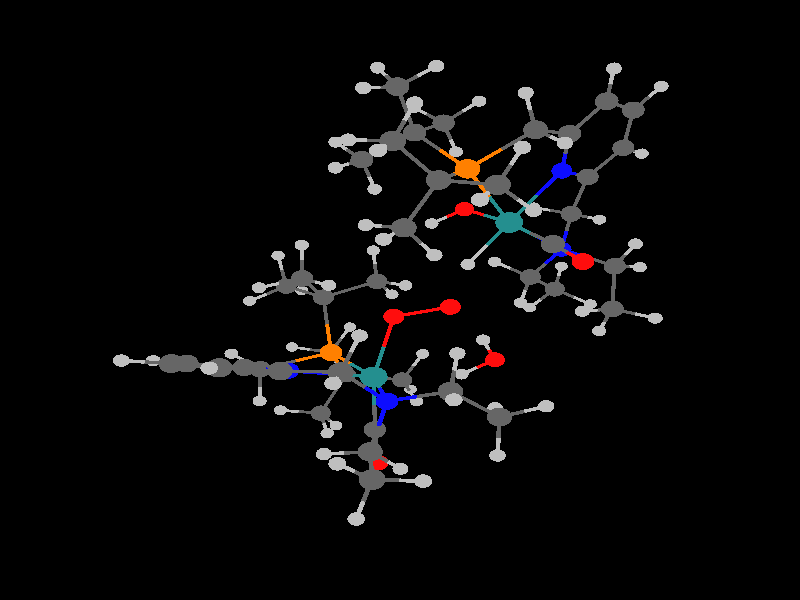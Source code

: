global_settings {
	ambient_light rgb <0.200000002980232, 0.200000002980232, 0.200000002980232>
	max_trace_level 15
}

background { color rgb <0,0,0> }

camera {
	perspective
	location <-0.291631840034366, -22.8304159638402, -12.7080761704643>
	angle 40
	up <0.810556781912231, -0.277540970144304, 0.515721546173366>
	right <0.585375494222911, 0.411378855906774, -0.698643662875515> * 1
	direction <-0.0182546996516314, 0.868181114056389, 0.495911604155858> }

light_source {
	<91.9353317731002, -63.9705125013023, -60.5218644491132>
	color rgb <1, 1, 1>
	fade_distance 174.459475128982
	fade_power 0
	parallel
	point_at <-91.9353317731002, 63.9705125013023, 60.5218644491132>
}

light_source {
	<7.84736038538814, -7.78884867499974, 101.873501014386>
	color rgb <0.300000011920929, 0.300000011920929, 0.300000011920929>
	fade_distance 174.459475128982
	fade_power 0
	parallel
	point_at <-7.84736038538814, 7.78884867499974, -101.873501014386>
}

#default {
	finish {ambient .8 diffuse 1 specular 1 roughness .005 metallic 0.5}
}

union {
}
union {
cylinder {
	<-1.35171, -0.17838, -4.75676>, 	<-1.74851062655927, -0.167094212360337, -4.44954287985665>, 0.05
	pigment { rgbt <0.75, 0.75, 0.75, 0> }
}
cylinder {
	<-1.74851062655927, -0.167094212360337, -4.44954287985665>, 	<-2.2212, -0.15365, -4.08357>, 0.05
	pigment { rgbt <0.400000005960464, 0.400000005960464, 0.400000005960464, 0> }
}
cylinder {
	<-3.12446, -0.09082, -4.70942>, 	<-2.71222033867841, -0.119495041428642, -4.42378774346465>, 0.05
	pigment { rgbt <0.75, 0.75, 0.75, 0> }
}
cylinder {
	<-2.71222033867841, -0.119495041428642, -4.42378774346465>, 	<-2.2212, -0.15365, -4.08357>, 0.05
	pigment { rgbt <0.400000005960464, 0.400000005960464, 0.400000005960464, 0> }
}
cylinder {
	<-4.29652, -2.41845, -4.70182>, 	<-4.589837825603, -2.44547079916289, -4.29545383174153>, 0.05
	pigment { rgbt <0.75, 0.75, 0.75, 0> }
}
cylinder {
	<-4.589837825603, -2.44547079916289, -4.29545383174153>, 	<-4.93926, -2.47766, -3.81136>, 0.05
	pigment { rgbt <0.400000005960464, 0.400000005960464, 0.400000005960464, 0> }
}
cylinder {
	<2.3144, 2.48267, -4.29373>, 	<2.17081634678268, 2.489552084707, -3.81264580942394>, 0.05
	pigment { rgbt <0.75, 0.75, 0.75, 0> }
}
cylinder {
	<2.17081634678268, 2.489552084707, -3.81264580942394>, 	<1.99978, 2.49775, -3.23958>, 0.05
	pigment { rgbt <0.400000005960464, 0.400000005960464, 0.400000005960464, 0> }
}
cylinder {
	<-5.97838, -2.34659, -4.14847>, 	<-5.50415231366079, -2.40640698249334, -3.99462165203075>, 0.05
	pigment { rgbt <0.75, 0.75, 0.75, 0> }
}
cylinder {
	<-5.50415231366079, -2.40640698249334, -3.99462165203075>, 	<-4.93926, -2.47766, -3.81136>, 0.05
	pigment { rgbt <0.400000005960464, 0.400000005960464, 0.400000005960464, 0> }
}
cylinder {
	<-2.2212, -0.15365, -4.08357>, 	<-2.17637392891938, 0.342480997240359, -3.75213648948406>, 0.05
	pigment { rgbt <0.400000005960464, 0.400000005960464, 0.400000005960464, 0> }
}
cylinder {
	<-2.17637392891938, 0.342480997240359, -3.75213648948406>, 	<-2.13874, 0.75901, -3.47388>, 0.05
	pigment { rgbt <0.75, 0.75, 0.75, 0> }
}
cylinder {
	<-2.2212, -0.15365, -4.08357>, 	<-2.206385, -0.770525, -3.64595>, 0.05
	pigment { rgbt <0.400000005960464, 0.400000005960464, 0.400000005960464, 0> }
}
cylinder {
	<-2.206385, -0.770525, -3.64595>, 	<-2.19157, -1.3874, -3.20833>, 0.05
	pigment { rgbt <0.400000005960464, 0.400000005960464, 0.400000005960464, 0> }
}
cylinder {
	<-2.24584, -2.30644, -3.82265>, 	<-2.22105863190349, -1.88677778265308, -3.54213240189702>, 0.05
	pigment { rgbt <0.75, 0.75, 0.75, 0> }
}
cylinder {
	<-2.22105863190349, -1.88677778265308, -3.54213240189702>, 	<-2.19157, -1.3874, -3.20833>, 0.05
	pigment { rgbt <0.400000005960464, 0.400000005960464, 0.400000005960464, 0> }
}
cylinder {
	<-4.93926, -2.47766, -3.81136>, 	<-4.89585175562802, -3.03034453106647, -3.58670262906496>, 0.05
	pigment { rgbt <0.400000005960464, 0.400000005960464, 0.400000005960464, 0> }
}
cylinder {
	<-4.89585175562802, -3.03034453106647, -3.58670262906496>, 	<-4.85941, -3.49433, -3.3981>, 0.05
	pigment { rgbt <0.75, 0.75, 0.75, 0> }
}
cylinder {
	<-4.93926, -2.47766, -3.81136>, 	<-4.780355, -1.935065, -3.30249>, 0.05
	pigment { rgbt <0.400000005960464, 0.400000005960464, 0.400000005960464, 0> }
}
cylinder {
	<-4.780355, -1.935065, -3.30249>, 	<-4.62145, -1.39247, -2.79362>, 0.05
	pigment { rgbt <0.400000005960464, 0.400000005960464, 0.400000005960464, 0> }
}
cylinder {
	<-4.75083, -0.40596, -3.25483>, 	<-4.69180288450153, -0.856036052793285, -3.04441188329688>, 0.05
	pigment { rgbt <0.75, 0.75, 0.75, 0> }
}
cylinder {
	<-4.69180288450153, -0.856036052793285, -3.04441188329688>, 	<-4.62145, -1.39247, -2.79362>, 0.05
	pigment { rgbt <0.400000005960464, 0.400000005960464, 0.400000005960464, 0> }
}
cylinder {
	<1.99978, 2.49775, -3.23958>, 	<1.60980742080015, 2.94411103521014, -3.16790233964096>, 0.05
	pigment { rgbt <0.400000005960464, 0.400000005960464, 0.400000005960464, 0> }
}
cylinder {
	<1.60980742080015, 2.94411103521014, -3.16790233964096>, 	<1.28254, 3.3187, -3.10775>, 0.05
	pigment { rgbt <0.75, 0.75, 0.75, 0> }
}
cylinder {
	<1.99978, 2.49775, -3.23958>, 	<1.70964327212322, 1.9891678745622, -3.12695326809012>, 0.05
	pigment { rgbt <0.400000005960464, 0.400000005960464, 0.400000005960464, 0> }
}
cylinder {
	<1.70964327212322, 1.9891678745622, -3.12695326809012>, 	<1.46622, 1.56247, -3.03246>, 0.05
	pigment { rgbt <0.75, 0.75, 0.75, 0> }
}
cylinder {
	<1.99978, 2.49775, -3.23958>, 	<2.61227, 2.574555, -2.801115>, 0.05
	pigment { rgbt <0.400000005960464, 0.400000005960464, 0.400000005960464, 0> }
}
cylinder {
	<2.61227, 2.574555, -2.801115>, 	<3.22476, 2.65136, -2.36265>, 0.05
	pigment { rgbt <0.400000005960464, 0.400000005960464, 0.400000005960464, 0> }
}
cylinder {
	<-2.19157, -1.3874, -3.20833>, 	<-1.67546652839211, -1.40307525240351, -2.90859720803051>, 0.05
	pigment { rgbt <0.400000005960464, 0.400000005960464, 0.400000005960464, 0> }
}
cylinder {
	<-1.67546652839211, -1.40307525240351, -2.90859720803051>, 	<-1.24235, -1.41623, -2.65706>, 0.05
	pigment { rgbt <0.75, 0.75, 0.75, 0> }
}
cylinder {
	<-2.19157, -1.3874, -3.20833>, 	<-2.73782013990744, -1.40333392589225, -2.6902843315938>, 0.05
	pigment { rgbt <0.400000005960464, 0.400000005960464, 0.400000005960464, 0> }
}
cylinder {
	<-2.73782013990744, -1.40333392589225, -2.6902843315938>, 	<-3.26666, -1.41876, -2.18875>, 0.05
	pigment { rgbt <0.0500000007450581, 0.0500000007450581, 1, 0> }
}
cylinder {
	<2.50241, -0.76839, -3.06688>, 	<2.56744488624854, -0.580313108114824, -2.53168214607957>, 0.05
	pigment { rgbt <1, 0.0500000007450581, 0.0500000007450581, 0> }
}
cylinder {
	<2.56744488624854, -0.580313108114824, -2.53168214607957>, 	<2.63576, -0.38275, -1.96949>, 0.05
	pigment { rgbt <0.400000005960464, 0.400000005960464, 0.400000005960464, 0> }
}
cylinder {
	<-4.62145, -1.39247, -2.79362>, 	<-3.93309922488341, -1.40582759924255, -2.4862936000821>, 0.05
	pigment { rgbt <0.400000005960464, 0.400000005960464, 0.400000005960464, 0> }
}
cylinder {
	<-3.93309922488341, -1.40582759924255, -2.4862936000821>, 	<-3.26666, -1.41876, -2.18875>, 0.05
	pigment { rgbt <0.0500000007450581, 0.0500000007450581, 1, 0> }
}
cylinder {
	<-4.62145, -1.39247, -2.79362>, 	<-5.01049922057844, -1.41483496183134, -2.33993310412389>, 0.05
	pigment { rgbt <0.400000005960464, 0.400000005960464, 0.400000005960464, 0> }
}
cylinder {
	<-5.01049922057844, -1.41483496183134, -2.33993310412389>, 	<-5.3371, -1.43361, -1.95907>, 0.05
	pigment { rgbt <0.75, 0.75, 0.75, 0> }
}
cylinder {
	<3.99257, 1.91376, -2.64356>, 	<3.64213492779018, 2.25040696899229, -2.51535026564585>, 0.05
	pigment { rgbt <0.75, 0.75, 0.75, 0> }
}
cylinder {
	<3.64213492779018, 2.25040696899229, -2.51535026564585>, 	<3.22476, 2.65136, -2.36265>, 0.05
	pigment { rgbt <0.400000005960464, 0.400000005960464, 0.400000005960464, 0> }
}
cylinder {
	<3.67222, 3.65176, -2.52665>, 	<3.46787255470295, 3.19489417003717, -2.45175396230118>, 0.05
	pigment { rgbt <0.75, 0.75, 0.75, 0> }
}
cylinder {
	<3.46787255470295, 3.19489417003717, -2.45175396230118>, 	<3.22476, 2.65136, -2.36265>, 0.05
	pigment { rgbt <0.400000005960464, 0.400000005960464, 0.400000005960464, 0> }
}
cylinder {
	<3.22476, 2.65136, -2.36265>, 	<3.0967980656341, 2.55895038674108, -1.6273973097807>, 0.05
	pigment { rgbt <0.400000005960464, 0.400000005960464, 0.400000005960464, 0> }
}
cylinder {
	<3.0967980656341, 2.55895038674108, -1.6273973097807>, 	<2.97292, 2.46949, -0.91561>, 0.05
	pigment { rgbt <0.0500000007450581, 0.0500000007450581, 1, 0> }
}
cylinder {
	<-3.26666, -1.41876, -2.18875>, 	<-3.18178515892574, -2.01863402888264, -1.78615648406811>, 0.05
	pigment { rgbt <0.0500000007450581, 0.0500000007450581, 1, 0> }
}
cylinder {
	<-3.18178515892574, -2.01863402888264, -1.78615648406811>, 	<-3.09411, -2.6383, -1.37028>, 0.05
	pigment { rgbt <0.400000005960464, 0.400000005960464, 0.400000005960464, 0> }
}
cylinder {
	<-3.26666, -1.41876, -2.18875>, 	<-3.1893222533438, -0.622251187433446, -1.41971116896025>, 0.05
	pigment { rgbt <0.0500000007450581, 0.0500000007450581, 1, 0> }
}
cylinder {
	<-3.1893222533438, -0.622251187433446, -1.41971116896025>, 	<-3.10641, 0.23167, -0.59524>, 0.05
	pigment { rgbt <0.140000000596046, 0.560000002384186, 0.560000002384186, 0> }
}
cylinder {
	<2.87974, -2.81597, -2.18788>, 	<2.91553291840511, -3.20776696715583, -1.87953901669621>, 0.05
	pigment { rgbt <0.75, 0.75, 0.75, 0> }
}
cylinder {
	<2.91553291840511, -3.20776696715583, -1.87953901669621>, 	<2.9582, -3.67481, -1.51198>, 0.05
	pigment { rgbt <0.400000005960464, 0.400000005960464, 0.400000005960464, 0> }
}
cylinder {
	<2.63576, -0.38275, -1.96949>, 	<2.68989524146772, -0.0634582038686282, -1.14974646397325>, 0.05
	pigment { rgbt <0.400000005960464, 0.400000005960464, 0.400000005960464, 0> }
}
cylinder {
	<2.68989524146772, -0.0634582038686282, -1.14974646397325>, 	<2.74747, 0.27612, -0.27792>, 0.05
	pigment { rgbt <0.140000000596046, 0.560000002384186, 0.560000002384186, 0> }
}
cylinder {
	<-3.29959, -3.55335, -1.95024>, 	<-3.20579464831948, -3.13565758927749, -1.68550595210904>, 0.05
	pigment { rgbt <0.75, 0.75, 0.75, 0> }
}
cylinder {
	<-3.20579464831948, -3.13565758927749, -1.68550595210904>, 	<-3.09411, -2.6383, -1.37028>, 0.05
	pigment { rgbt <0.400000005960464, 0.400000005960464, 0.400000005960464, 0> }
}
cylinder {
	<2.31666, -4.47217, -1.9237>, 	<2.6095146612142, -4.10818553657487, -1.73575517798561>, 0.05
	pigment { rgbt <0.75, 0.75, 0.75, 0> }
}
cylinder {
	<2.6095146612142, -4.10818553657487, -1.73575517798561>, 	<2.9582, -3.67481, -1.51198>, 0.05
	pigment { rgbt <0.400000005960464, 0.400000005960464, 0.400000005960464, 0> }
}
cylinder {
	<-1.00918, 2.26865, -1.89179>, 	<-0.814212544424073, 1.80248616749144, -1.74163387124936>, 0.05
	pigment { rgbt <1, 0.0500000007450581, 0.0500000007450581, 0> }
}
cylinder {
	<-0.814212544424073, 1.80248616749144, -1.74163387124936>, 	<-0.6441, 1.39575, -1.61062>, 0.05
	pigment { rgbt <0.75, 0.75, 0.75, 0> }
}
cylinder {
	<-1.00918, 2.26865, -1.89179>, 	<-1.48020143244646, 2.25304728141953, -1.67147041985272>, 0.05
	pigment { rgbt <1, 0.0500000007450581, 0.0500000007450581, 0> }
}
cylinder {
	<-1.48020143244646, 2.25304728141953, -1.67147041985272>, 	<-1.89038, 2.23946, -1.47961>, 0.05
	pigment { rgbt <0.75, 0.75, 0.75, 0> }
}
cylinder {
	<-5.39774, 1.77985, -1.74449>, 	<-4.97165596267068, 1.4863682506687, -1.5023539010436>, 0.05
	pigment { rgbt <1, 0.0500000007450581, 0.0500000007450581, 0> }
}
cylinder {
	<-4.97165596267068, 1.4863682506687, -1.5023539010436>, 	<-4.52409, 1.17809, -1.24801>, 0.05
	pigment { rgbt <0.400000005960464, 0.400000005960464, 0.400000005960464, 0> }
}
cylinder {
	<2.05318, 5.09101, -1.65505>, 	<2.00637961330949, 4.95209673987591, -1.17430313722595>, 0.05
	pigment { rgbt <0.75, 0.75, 0.75, 0> }
}
cylinder {
	<2.00637961330949, 4.95209673987591, -1.17430313722595>, 	<1.95064, 4.78665, -0.60173>, 0.05
	pigment { rgbt <0.400000005960464, 0.400000005960464, 0.400000005960464, 0> }
}
cylinder {
	<3.99235, -4.05282, -1.53013>, 	<3.52035151955554, -3.88029169598916, -1.52184612201318>, 0.05
	pigment { rgbt <0.75, 0.75, 0.75, 0> }
}
cylinder {
	<3.52035151955554, -3.88029169598916, -1.52184612201318>, 	<2.9582, -3.67481, -1.51198>, 0.05
	pigment { rgbt <0.400000005960464, 0.400000005960464, 0.400000005960464, 0> }
}
cylinder {
	<2.9582, -3.67481, -1.51198>, 	<2.722525, -3.52336, -0.79942>, 0.05
	pigment { rgbt <0.400000005960464, 0.400000005960464, 0.400000005960464, 0> }
}
cylinder {
	<2.722525, -3.52336, -0.79942>, 	<2.48685, -3.37191, -0.08686>, 0.05
	pigment { rgbt <0.400000005960464, 0.400000005960464, 0.400000005960464, 0> }
}
cylinder {
	<-3.09411, -2.6383, -1.37028>, 	<-2.51938339709745, -2.64488262319936, -1.20215947734675>, 0.05
	pigment { rgbt <0.400000005960464, 0.400000005960464, 0.400000005960464, 0> }
}
cylinder {
	<-2.51938339709745, -2.64488262319936, -1.20215947734675>, 	<-2.03679, -2.65041, -1.06099>, 0.05
	pigment { rgbt <0.75, 0.75, 0.75, 0> }
}
cylinder {
	<-3.09411, -2.6383, -1.37028>, 	<-3.50608, -2.622885, -0.741645>, 0.05
	pigment { rgbt <0.400000005960464, 0.400000005960464, 0.400000005960464, 0> }
}
cylinder {
	<-3.50608, -2.622885, -0.741645>, 	<-3.91805, -2.60747, -0.11301>, 0.05
	pigment { rgbt <0.400000005960464, 0.400000005960464, 0.400000005960464, 0> }
}
cylinder {
	<-4.52409, 1.17809, -1.24801>, 	<-3.83699740618976, 0.719398212971976, -0.93163858158293>, 0.05
	pigment { rgbt <0.400000005960464, 0.400000005960464, 0.400000005960464, 0> }
}
cylinder {
	<-3.83699740618976, 0.719398212971976, -0.93163858158293>, 	<-3.10641, 0.23167, -0.59524>, 0.05
	pigment { rgbt <0.140000000596046, 0.560000002384186, 0.560000002384186, 0> }
}
cylinder {
	<4.98049, -2.1677, -1.18174>, 	<5.03409385118908, -2.02072302348949, -0.703778412711567>, 0.05
	pigment { rgbt <0.75, 0.75, 0.75, 0> }
}
cylinder {
	<5.03409385118908, -2.02072302348949, -0.703778412711567>, 	<5.09793, -1.84569, -0.13458>, 0.05
	pigment { rgbt <0.400000005960464, 0.400000005960464, 0.400000005960464, 0> }
}
cylinder {
	<-0.24646, -0.24838, -1.03991>, 	<-0.749405, -0.495345, -0.67193>, 0.05
	pigment { rgbt <1, 0.0500000007450581, 0.0500000007450581, 0> }
}
cylinder {
	<-0.749405, -0.495345, -0.67193>, 	<-1.25235, -0.74231, -0.30395>, 0.05
	pigment { rgbt <1, 0.0500000007450581, 0.0500000007450581, 0> }
}
cylinder {
	<0.92661, 2.92047, -0.94485>, 	<1.33724874737649, 3.08431124230098, -0.710648999435322>, 0.05
	pigment { rgbt <0.75, 0.75, 0.75, 0> }
}
cylinder {
	<1.33724874737649, 3.08431124230098, -0.710648999435322>, 	<1.82668, 3.27959, -0.43151>, 0.05
	pigment { rgbt <0.400000005960464, 0.400000005960464, 0.400000005960464, 0> }
}
cylinder {
	<2.97292, 2.46949, -0.91561>, 	<2.40906410844041, 2.86799263274046, -0.677472579299275>, 0.05
	pigment { rgbt <0.0500000007450581, 0.0500000007450581, 1, 0> }
}
cylinder {
	<2.40906410844041, 2.86799263274046, -0.677472579299275>, 	<1.82668, 3.27959, -0.43151>, 0.05
	pigment { rgbt <0.400000005960464, 0.400000005960464, 0.400000005960464, 0> }
}
cylinder {
	<2.97292, 2.46949, -0.91561>, 	<2.86412391827925, 1.41102886997626, -0.607878026824093>, 0.05
	pigment { rgbt <0.0500000007450581, 0.0500000007450581, 1, 0> }
}
cylinder {
	<2.86412391827925, 1.41102886997626, -0.607878026824093>, 	<2.74747, 0.27612, -0.27792>, 0.05
	pigment { rgbt <0.140000000596046, 0.560000002384186, 0.560000002384186, 0> }
}
cylinder {
	<2.97292, 2.46949, -0.91561>, 	<3.57197762665599, 2.65793938445156, -0.547048828827176>, 0.05
	pigment { rgbt <0.0500000007450581, 0.0500000007450581, 1, 0> }
}
cylinder {
	<3.57197762665599, 2.65793938445156, -0.547048828827176>, 	<4.19078, 2.8526, -0.16634>, 0.05
	pigment { rgbt <0.400000005960464, 0.400000005960464, 0.400000005960464, 0> }
}
cylinder {
	<0.7611, -2.18235, -0.73635>, 	<0.865437497671136, -2.57924496807293, -0.449062561076322>, 0.05
	pigment { rgbt <0.75, 0.75, 0.75, 0> }
}
cylinder {
	<0.865437497671136, -2.57924496807293, -0.449062561076322>, 	<0.98977, -3.0522, -0.10672>, 0.05
	pigment { rgbt <0.400000005960464, 0.400000005960464, 0.400000005960464, 0> }
}
cylinder {
	<1.95064, 4.78665, -0.60173>, 	<1.88866, 4.03312, -0.51662>, 0.05
	pigment { rgbt <0.400000005960464, 0.400000005960464, 0.400000005960464, 0> }
}
cylinder {
	<1.88866, 4.03312, -0.51662>, 	<1.82668, 3.27959, -0.43151>, 0.05
	pigment { rgbt <0.400000005960464, 0.400000005960464, 0.400000005960464, 0> }
}
cylinder {
	<1.95064, 4.78665, -0.60173>, 	<1.45017934471852, 5.04141128965781, -0.395121393662131>, 0.05
	pigment { rgbt <0.400000005960464, 0.400000005960464, 0.400000005960464, 0> }
}
cylinder {
	<1.45017934471852, 5.04141128965781, -0.395121393662131>, 	<1.03001, 5.2553, -0.22166>, 0.05
	pigment { rgbt <0.75, 0.75, 0.75, 0> }
}
cylinder {
	<1.95064, 4.78665, -0.60173>, 	<2.40757766016349, 5.0208836189634, -0.294122387331143>, 0.05
	pigment { rgbt <0.400000005960464, 0.400000005960464, 0.400000005960464, 0> }
}
cylinder {
	<2.40757766016349, 5.0208836189634, -0.294122387331143>, 	<2.79123, 5.21755, -0.03585>, 0.05
	pigment { rgbt <0.75, 0.75, 0.75, 0> }
}
cylinder {
	<-3.10641, 0.23167, -0.59524>, 	<-2.14220199572388, -0.274850453493878, -0.443753991151531>, 0.05
	pigment { rgbt <0.140000000596046, 0.560000002384186, 0.560000002384186, 0> }
}
cylinder {
	<-2.14220199572388, -0.274850453493878, -0.443753991151531>, 	<-1.25235, -0.74231, -0.30395>, 0.05
	pigment { rgbt <1, 0.0500000007450581, 0.0500000007450581, 0> }
}
cylinder {
	<-3.10641, 0.23167, -0.59524>, 	<-3.57315669362319, -0.615568992428368, -0.0443342020107486>, 0.05
	pigment { rgbt <0.140000000596046, 0.560000002384186, 0.560000002384186, 0> }
}
cylinder {
	<-3.57315669362319, -0.615568992428368, -0.0443342020107486>, 	<-4.00636, -1.40192, 0.46698>, 0.05
	pigment { rgbt <0.0500000007450581, 0.0500000007450581, 1, 0> }
}
cylinder {
	<-3.10641, 0.23167, -0.59524>, 	<-3.19142030923737, 0.736695639390177, 0.45480595601237>, 0.05
	pigment { rgbt <0.140000000596046, 0.560000002384186, 0.560000002384186, 0> }
}
cylinder {
	<-3.19142030923737, 0.736695639390177, 0.45480595601237>, 	<-3.27352, 1.22443, 1.4689>, 0.05
	pigment { rgbt <1, 0.5, 0, 0> }
}
cylinder {
	<4.57184, 3.83524, -0.49309>, 	<4.3978864125187, 3.38666562010542, -0.343928884402678>, 0.05
	pigment { rgbt <0.75, 0.75, 0.75, 0> }
}
cylinder {
	<4.3978864125187, 3.38666562010542, -0.343928884402678>, 	<4.19078, 2.8526, -0.16634>, 0.05
	pigment { rgbt <0.400000005960464, 0.400000005960464, 0.400000005960464, 0> }
}
cylinder {
	<-3.45162, 3.48734, -0.48476>, 	<-3.30787497627482, 3.63902903179761, -0.0293461242433028>, 0.05
	pigment { rgbt <0.75, 0.75, 0.75, 0> }
}
cylinder {
	<-3.30787497627482, 3.63902903179761, -0.0293461242433028>, 	<-3.13659, 3.81978, 0.51332>, 0.05
	pigment { rgbt <0.400000005960464, 0.400000005960464, 0.400000005960464, 0> }
}
cylinder {
	<0.44042, -3.93308, -0.48354>, 	<0.691219151506073, -3.53092480462607, -0.311507350012709>, 0.05
	pigment { rgbt <0.75, 0.75, 0.75, 0> }
}
cylinder {
	<0.691219151506073, -3.53092480462607, -0.311507350012709>, 	<0.98977, -3.0522, -0.10672>, 0.05
	pigment { rgbt <0.400000005960464, 0.400000005960464, 0.400000005960464, 0> }
}
cylinder {
	<1.82668, 3.27959, -0.43151>, 	<1.7746919776201, 3.13183571259191, 0.144860032680723>, 0.05
	pigment { rgbt <0.400000005960464, 0.400000005960464, 0.400000005960464, 0> }
}
cylinder {
	<1.7746919776201, 3.13183571259191, 0.144860032680723>, 	<1.73106, 3.00783, 0.62859>, 0.05
	pigment { rgbt <0.75, 0.75, 0.75, 0> }
}
cylinder {
	<1.084, 0.09696, -0.35469>, 	<1.8402514174966, 0.178410223904663, -0.319788606334221>, 0.05
	pigment { rgbt <0.75, 0.75, 0.75, 0> }
}
cylinder {
	<1.8402514174966, 0.178410223904663, -0.319788606334221>, 	<2.74747, 0.27612, -0.27792>, 0.05
	pigment { rgbt <0.140000000596046, 0.560000002384186, 0.560000002384186, 0> }
}
cylinder {
	<6.98026, 3.15737, -0.31289>, 	<6.82690944989013, 2.68479221344821, -0.289816738520489>, 0.05
	pigment { rgbt <0.75, 0.75, 0.75, 0> }
}
cylinder {
	<6.82690944989013, 2.68479221344821, -0.289816738520489>, 	<6.64396, 2.121, -0.26229>, 0.05
	pigment { rgbt <0.400000005960464, 0.400000005960464, 0.400000005960464, 0> }
}
cylinder {
	<2.74747, 0.27612, -0.27792>, 	<3.84337972555298, 0.421464548800725, -0.2327468851825>, 0.05
	pigment { rgbt <0.140000000596046, 0.560000002384186, 0.560000002384186, 0> }
}
cylinder {
	<3.84337972555298, 0.421464548800725, -0.2327468851825>, 	<4.86005, 0.5563, -0.19084>, 0.05
	pigment { rgbt <0.0500000007450581, 0.0500000007450581, 1, 0> }
}
cylinder {
	<2.74747, 0.27612, -0.27792>, 	<3.05083703905541, -0.770543340079659, 0.144046840322078>, 0.05
	pigment { rgbt <0.140000000596046, 0.560000002384186, 0.560000002384186, 0> }
}
cylinder {
	<3.05083703905541, -0.770543340079659, 0.144046840322078>, 	<3.34382, -1.78138, 0.55157>, 0.05
	pigment { rgbt <1, 0.5, 0, 0> }
}
cylinder {
	<2.74747, 0.27612, -0.27792>, 	<2.69606880203095, 0.77411332700358, 0.689239322231198>, 0.05
	pigment { rgbt <0.140000000596046, 0.560000002384186, 0.560000002384186, 0> }
}
cylinder {
	<2.69606880203095, 0.77411332700358, 0.689239322231198>, 	<2.64867, 1.23333, 1.58109>, 0.05
	pigment { rgbt <1, 0.0500000007450581, 0.0500000007450581, 0> }
}
cylinder {
	<6.64396, 2.121, -0.26229>, 	<5.964035, 1.973405, -0.250645>, 0.05
	pigment { rgbt <0.400000005960464, 0.400000005960464, 0.400000005960464, 0> }
}
cylinder {
	<5.964035, 1.973405, -0.250645>, 	<5.28411, 1.82581, -0.239>, 0.05
	pigment { rgbt <0.400000005960464, 0.400000005960464, 0.400000005960464, 0> }
}
cylinder {
	<6.64396, 2.121, -0.26229>, 	<7.09926, 1.59428, -0.23388>, 0.05
	pigment { rgbt <0.400000005960464, 0.400000005960464, 0.400000005960464, 0> }
}
cylinder {
	<7.09926, 1.59428, -0.23388>, 	<7.55456, 1.06756, -0.20547>, 0.05
	pigment { rgbt <0.400000005960464, 0.400000005960464, 0.400000005960464, 0> }
}
cylinder {
	<5.28411, 1.82581, -0.239>, 	<5.06828054492203, 1.17968055719466, -0.214488500314684>, 0.05
	pigment { rgbt <0.400000005960464, 0.400000005960464, 0.400000005960464, 0> }
}
cylinder {
	<5.06828054492203, 1.17968055719466, -0.214488500314684>, 	<4.86005, 0.5563, -0.19084>, 0.05
	pigment { rgbt <0.0500000007450581, 0.0500000007450581, 1, 0> }
}
cylinder {
	<5.28411, 1.82581, -0.239>, 	<4.737445, 2.339205, -0.20267>, 0.05
	pigment { rgbt <0.400000005960464, 0.400000005960464, 0.400000005960464, 0> }
}
cylinder {
	<4.737445, 2.339205, -0.20267>, 	<4.19078, 2.8526, -0.16634>, 0.05
	pigment { rgbt <0.400000005960464, 0.400000005960464, 0.400000005960464, 0> }
}
cylinder {
	<8.62751, 1.2691, -0.21384>, 	<8.13820859409845, 1.17719095918226, -0.210022997560561>, 0.05
	pigment { rgbt <0.75, 0.75, 0.75, 0> }
}
cylinder {
	<8.13820859409845, 1.17719095918226, -0.210022997560561>, 	<7.55456, 1.06756, -0.20547>, 0.05
	pigment { rgbt <0.400000005960464, 0.400000005960464, 0.400000005960464, 0> }
}
cylinder {
	<7.55456, 1.06756, -0.20547>, 	<7.32333, 0.41165, -0.173365>, 0.05
	pigment { rgbt <0.400000005960464, 0.400000005960464, 0.400000005960464, 0> }
}
cylinder {
	<7.32333, 0.41165, -0.173365>, 	<7.0921, -0.24426, -0.14126>, 0.05
	pigment { rgbt <0.400000005960464, 0.400000005960464, 0.400000005960464, 0> }
}
cylinder {
	<4.86005, 0.5563, -0.19084>, 	<5.28067859027913, 0.0491512755563761, -0.168663660486585>, 0.05
	pigment { rgbt <0.0500000007450581, 0.0500000007450581, 1, 0> }
}
cylinder {
	<5.28067859027913, 0.0491512755563761, -0.168663660486585>, 	<5.71662, -0.47646, -0.14568>, 0.05
	pigment { rgbt <0.400000005960464, 0.400000005960464, 0.400000005960464, 0> }
}
cylinder {
	<4.19078, 2.8526, -0.16634>, 	<4.02437749417276, 2.88096881971425, 0.408238671756065>, 0.05
	pigment { rgbt <0.400000005960464, 0.400000005960464, 0.400000005960464, 0> }
}
cylinder {
	<4.02437749417276, 2.88096881971425, 0.408238671756065>, 	<3.88465, 2.90479, 0.89071>, 0.05
	pigment { rgbt <0.75, 0.75, 0.75, 0> }
}
cylinder {
	<5.71662, -0.47646, -0.14568>, 	<6.40436, -0.36036, -0.14347>, 0.05
	pigment { rgbt <0.400000005960464, 0.400000005960464, 0.400000005960464, 0> }
}
cylinder {
	<6.40436, -0.36036, -0.14347>, 	<7.0921, -0.24426, -0.14126>, 0.05
	pigment { rgbt <0.400000005960464, 0.400000005960464, 0.400000005960464, 0> }
}
cylinder {
	<5.71662, -0.47646, -0.14568>, 	<5.407275, -1.161075, -0.14013>, 0.05
	pigment { rgbt <0.400000005960464, 0.400000005960464, 0.400000005960464, 0> }
}
cylinder {
	<5.407275, -1.161075, -0.14013>, 	<5.09793, -1.84569, -0.13458>, 0.05
	pigment { rgbt <0.400000005960464, 0.400000005960464, 0.400000005960464, 0> }
}
cylinder {
	<7.0921, -0.24426, -0.14126>, 	<7.47045116283365, -0.700676112533325, -0.116246575699016>, 0.05
	pigment { rgbt <0.400000005960464, 0.400000005960464, 0.400000005960464, 0> }
}
cylinder {
	<7.47045116283365, -0.700676112533325, -0.116246575699016>, 	<7.78759, -1.08325, -0.09528>, 0.05
	pigment { rgbt <0.75, 0.75, 0.75, 0> }
}
cylinder {
	<5.09793, -1.84569, -0.13458>, 	<5.45448820867958, -2.24315055453186, 0.134987334366958>, 0.05
	pigment { rgbt <0.400000005960464, 0.400000005960464, 0.400000005960464, 0> }
}
cylinder {
	<5.45448820867958, -2.24315055453186, 0.134987334366958>, 	<5.75382, -2.57682, 0.36129>, 0.05
	pigment { rgbt <0.75, 0.75, 0.75, 0> }
}
cylinder {
	<5.09793, -1.84569, -0.13458>, 	<4.22832095051531, -1.8138079869151, 0.205582389647124>, 0.05
	pigment { rgbt <0.400000005960464, 0.400000005960464, 0.400000005960464, 0> }
}
cylinder {
	<4.22832095051531, -1.8138079869151, 0.205582389647124>, 	<3.34382, -1.78138, 0.55157>, 0.05
	pigment { rgbt <1, 0.5, 0, 0> }
}
cylinder {
	<-3.91805, -2.60747, -0.11301>, 	<-3.9629954094206, -1.99390485078692, 0.182176139846623>, 0.05
	pigment { rgbt <0.400000005960464, 0.400000005960464, 0.400000005960464, 0> }
}
cylinder {
	<-3.9629954094206, -1.99390485078692, 0.182176139846623>, 	<-4.00636, -1.40192, 0.46698>, 0.05
	pigment { rgbt <0.0500000007450581, 0.0500000007450581, 1, 0> }
}
cylinder {
	<-3.91805, -2.60747, -0.11301>, 	<-4.206165, -3.166575, 0.18341>, 0.05
	pigment { rgbt <0.400000005960464, 0.400000005960464, 0.400000005960464, 0> }
}
cylinder {
	<-4.206165, -3.166575, 0.18341>, 	<-4.49428, -3.72568, 0.47983>, 0.05
	pigment { rgbt <0.400000005960464, 0.400000005960464, 0.400000005960464, 0> }
}
cylinder {
	<0.98977, -3.0522, -0.10672>, 	<1.73831, -3.212055, -0.09679>, 0.05
	pigment { rgbt <0.400000005960464, 0.400000005960464, 0.400000005960464, 0> }
}
cylinder {
	<1.73831, -3.212055, -0.09679>, 	<2.48685, -3.37191, -0.08686>, 0.05
	pigment { rgbt <0.400000005960464, 0.400000005960464, 0.400000005960464, 0> }
}
cylinder {
	<0.98977, -3.0522, -0.10672>, 	<0.780901988916452, -2.92756742869521, 0.439671454100239>, 0.05
	pigment { rgbt <0.400000005960464, 0.400000005960464, 0.400000005960464, 0> }
}
cylinder {
	<0.780901988916452, -2.92756742869521, 0.439671454100239>, 	<0.60556, -2.82294, 0.89836>, 0.05
	pigment { rgbt <0.75, 0.75, 0.75, 0> }
}
cylinder {
	<2.48685, -3.37191, -0.08686>, 	<2.91175718806136, -2.5832853925724, 0.229689582918905>, 0.05
	pigment { rgbt <0.400000005960464, 0.400000005960464, 0.400000005960464, 0> }
}
cylinder {
	<2.91175718806136, -2.5832853925724, 0.229689582918905>, 	<3.34382, -1.78138, 0.55157>, 0.05
	pigment { rgbt <1, 0.5, 0, 0> }
}
cylinder {
	<2.48685, -3.37191, -0.08686>, 	<2.601585, -4.003405, 0.32688>, 0.05
	pigment { rgbt <0.400000005960464, 0.400000005960464, 0.400000005960464, 0> }
}
cylinder {
	<2.601585, -4.003405, 0.32688>, 	<2.71632, -4.6349, 0.74062>, 0.05
	pigment { rgbt <0.400000005960464, 0.400000005960464, 0.400000005960464, 0> }
}
cylinder {
	<-4.42361, -4.70178, -0.00194>, 	<-4.45583523927536, -4.25668227739241, 0.217745206250035>, 0.05
	pigment { rgbt <0.75, 0.75, 0.75, 0> }
}
cylinder {
	<-4.45583523927536, -4.25668227739241, 0.217745206250035>, 	<-4.49428, -3.72568, 0.47983>, 0.05
	pigment { rgbt <0.400000005960464, 0.400000005960464, 0.400000005960464, 0> }
}
cylinder {
	<2.21942, -5.47525, 0.22639>, 	<2.44625424753231, -5.09163124388453, 0.461135371520508>, 0.05
	pigment { rgbt <0.75, 0.75, 0.75, 0> }
}
cylinder {
	<2.44625424753231, -5.09163124388453, 0.461135371520508>, 	<2.71632, -4.6349, 0.74062>, 0.05
	pigment { rgbt <0.400000005960464, 0.400000005960464, 0.400000005960464, 0> }
}
cylinder {
	<-5.69123, 2.59253, 0.45922>, 	<-5.54643598144624, 2.83157061677864, 0.874439751718566>, 0.05
	pigment { rgbt <0.75, 0.75, 0.75, 0> }
}
cylinder {
	<-5.54643598144624, 2.83157061677864, 0.874439751718566>, 	<-5.37387, 3.11646, 1.3693>, 0.05
	pigment { rgbt <0.400000005960464, 0.400000005960464, 0.400000005960464, 0> }
}
cylinder {
	<-4.00636, -1.40192, 0.46698>, 	<-4.31654243988001, -1.31363247052841, 1.04176476693086>, 0.05
	pigment { rgbt <0.0500000007450581, 0.0500000007450581, 1, 0> }
}
cylinder {
	<-4.31654243988001, -1.31363247052841, 1.04176476693086>, 	<-4.63802, -1.22213, 1.63748>, 0.05
	pigment { rgbt <0.400000005960464, 0.400000005960464, 0.400000005960464, 0> }
}
cylinder {
	<-4.49428, -3.72568, 0.47983>, 	<-4.8199, -3.64707, 1.091265>, 0.05
	pigment { rgbt <0.400000005960464, 0.400000005960464, 0.400000005960464, 0> }
}
cylinder {
	<-4.8199, -3.64707, 1.091265>, 	<-5.14552, -3.56846, 1.7027>, 0.05
	pigment { rgbt <0.400000005960464, 0.400000005960464, 0.400000005960464, 0> }
}
cylinder {
	<-3.13659, 3.81978, 0.51332>, 	<-2.54249926950863, 3.76014803419876, 0.54551441165785>, 0.05
	pigment { rgbt <0.400000005960464, 0.400000005960464, 0.400000005960464, 0> }
}
cylinder {
	<-2.54249926950863, 3.76014803419876, 0.54551441165785>, 	<-2.04379, 3.71009, 0.57254>, 0.05
	pigment { rgbt <0.75, 0.75, 0.75, 0> }
}
cylinder {
	<-3.13659, 3.81978, 0.51332>, 	<-3.26791694149872, 4.40236461847041, 0.564411517676019>, 0.05
	pigment { rgbt <0.400000005960464, 0.400000005960464, 0.400000005960464, 0> }
}
cylinder {
	<-3.26791694149872, 4.40236461847041, 0.564411517676019>, 	<-3.37821, 4.89164, 0.60732>, 0.05
	pigment { rgbt <0.75, 0.75, 0.75, 0> }
}
cylinder {
	<-3.13659, 3.81978, 0.51332>, 	<-3.500315, 3.431055, 1.064645>, 0.05
	pigment { rgbt <0.400000005960464, 0.400000005960464, 0.400000005960464, 0> }
}
cylinder {
	<-3.500315, 3.431055, 1.064645>, 	<-3.86404, 3.04233, 1.61597>, 0.05
	pigment { rgbt <0.400000005960464, 0.400000005960464, 0.400000005960464, 0> }
}
cylinder {
	<3.34382, -1.78138, 0.55157>, 	<3.50143317017572, -1.84567867116378, 1.50028925462379>, 0.05
	pigment { rgbt <1, 0.5, 0, 0> }
}
cylinder {
	<3.50143317017572, -1.84567867116378, 1.50028925462379>, 	<3.65643, -1.90891, 2.43326>, 0.05
	pigment { rgbt <0.400000005960464, 0.400000005960464, 0.400000005960464, 0> }
}
cylinder {
	<2.71632, -4.6349, 0.74062>, 	<3.29478055612419, -4.77553418262818, 0.79392050744111>, 0.05
	pigment { rgbt <0.400000005960464, 0.400000005960464, 0.400000005960464, 0> }
}
cylinder {
	<3.29478055612419, -4.77553418262818, 0.79392050744111>, 	<3.78033, -4.89358, 0.83866>, 0.05
	pigment { rgbt <0.75, 0.75, 0.75, 0> }
}
cylinder {
	<2.71632, -4.6349, 0.74062>, 	<2.47591508002569, -4.59683430182653, 1.2857190579465>, 0.05
	pigment { rgbt <0.400000005960464, 0.400000005960464, 0.400000005960464, 0> }
}
cylinder {
	<2.47591508002569, -4.59683430182653, 1.2857190579465>, 	<2.27417, -4.56489, 1.74316>, 0.05
	pigment { rgbt <0.75, 0.75, 0.75, 0> }
}
cylinder {
	<-5.65277, 4.17603, 1.24528>, 	<-5.52546084467049, 3.69236932695416, 1.30189126369296>, 0.05
	pigment { rgbt <0.75, 0.75, 0.75, 0> }
}
cylinder {
	<-5.52546084467049, 3.69236932695416, 1.30189126369296>, 	<-5.37387, 3.11646, 1.3693>, 0.05
	pigment { rgbt <0.400000005960464, 0.400000005960464, 0.400000005960464, 0> }
}
cylinder {
	<-0.31864, 1.26165, 1.25622>, 	<-0.465641962839517, 1.41817644504889, 1.71009101326614>, 0.05
	pigment { rgbt <0.75, 0.75, 0.75, 0> }
}
cylinder {
	<-0.465641962839517, 1.41817644504889, 1.71009101326614>, 	<-0.64075, 1.60463, 2.25074>, 0.05
	pigment { rgbt <0.400000005960464, 0.400000005960464, 0.400000005960464, 0> }
}
cylinder {
	<-5.37387, 3.11646, 1.3693>, 	<-4.618955, 3.079395, 1.492635>, 0.05
	pigment { rgbt <0.400000005960464, 0.400000005960464, 0.400000005960464, 0> }
}
cylinder {
	<-4.618955, 3.079395, 1.492635>, 	<-3.86404, 3.04233, 1.61597>, 0.05
	pigment { rgbt <0.400000005960464, 0.400000005960464, 0.400000005960464, 0> }
}
cylinder {
	<-5.37387, 3.11646, 1.3693>, 	<-5.6853185929585, 2.90592655687973, 1.83483935127107>, 0.05
	pigment { rgbt <0.400000005960464, 0.400000005960464, 0.400000005960464, 0> }
}
cylinder {
	<-5.6853185929585, 2.90592655687973, 1.83483935127107>, 	<-5.9468, 2.72917, 2.22569>, 0.05
	pigment { rgbt <0.75, 0.75, 0.75, 0> }
}
cylinder {
	<-3.27352, 1.22443, 1.4689>, 	<-3.57124427850743, 2.14096621536724, 1.5430487327103>, 0.05
	pigment { rgbt <1, 0.5, 0, 0> }
}
cylinder {
	<-3.57124427850743, 2.14096621536724, 1.5430487327103>, 	<-3.86404, 3.04233, 1.61597>, 0.05
	pigment { rgbt <0.400000005960464, 0.400000005960464, 0.400000005960464, 0> }
}
cylinder {
	<-3.27352, 1.22443, 1.4689>, 	<-3.99253130002133, 0.70333438617311, 1.80806949810182>, 0.05
	pigment { rgbt <1, 0.5, 0, 0> }
}
cylinder {
	<-3.99253130002133, 0.70333438617311, 1.80806949810182>, 	<-4.69944, 0.19101, 2.14153>, 0.05
	pigment { rgbt <0.400000005960464, 0.400000005960464, 0.400000005960464, 0> }
}
cylinder {
	<-3.27352, 1.22443, 1.4689>, 	<-2.57442652760514, 1.03935834683655, 2.10083907397269>, 0.05
	pigment { rgbt <1, 0.5, 0, 0> }
}
cylinder {
	<-2.57442652760514, 1.03935834683655, 2.10083907397269>, 	<-1.88698, 0.85737, 2.72225>, 0.05
	pigment { rgbt <0.400000005960464, 0.400000005960464, 0.400000005960464, 0> }
}
cylinder {
	<2.64867, 1.23333, 1.58109>, 	<2.18003030478737, 1.13798434645189, 1.7699196515144>, 0.05
	pigment { rgbt <1, 0.0500000007450581, 0.0500000007450581, 0> }
}
cylinder {
	<2.18003030478737, 1.13798434645189, 1.7699196515144>, 	<1.77264, 1.0551, 1.93407>, 0.05
	pigment { rgbt <0.75, 0.75, 0.75, 0> }
}
cylinder {
	<-3.86404, 3.04233, 1.61597>, 	<-3.72586, 3.38168, 2.28618>, 0.05
	pigment { rgbt <0.400000005960464, 0.400000005960464, 0.400000005960464, 0> }
}
cylinder {
	<-3.72586, 3.38168, 2.28618>, 	<-3.58768, 3.72103, 2.95639>, 0.05
	pigment { rgbt <0.400000005960464, 0.400000005960464, 0.400000005960464, 0> }
}
cylinder {
	<-4.63802, -1.22213, 1.63748>, 	<-4.66873, -0.51556, 1.889505>, 0.05
	pigment { rgbt <0.400000005960464, 0.400000005960464, 0.400000005960464, 0> }
}
cylinder {
	<-4.66873, -0.51556, 1.889505>, 	<-4.69944, 0.19101, 2.14153>, 0.05
	pigment { rgbt <0.400000005960464, 0.400000005960464, 0.400000005960464, 0> }
}
cylinder {
	<-4.63802, -1.22213, 1.63748>, 	<-4.928155, -1.76565, 1.964635>, 0.05
	pigment { rgbt <0.400000005960464, 0.400000005960464, 0.400000005960464, 0> }
}
cylinder {
	<-4.928155, -1.76565, 1.964635>, 	<-5.21829, -2.30917, 2.29179>, 0.05
	pigment { rgbt <0.400000005960464, 0.400000005960464, 0.400000005960464, 0> }
}
cylinder {
	<-1.38113, -0.99773, 1.65748>, 	<-1.48784499357616, -0.840208120265528, 2.12090176853783>, 0.05
	pigment { rgbt <0.75, 0.75, 0.75, 0> }
}
cylinder {
	<-1.48784499357616, -0.840208120265528, 2.12090176853783>, 	<-1.61501, -0.6525, 2.67313>, 0.05
	pigment { rgbt <0.400000005960464, 0.400000005960464, 0.400000005960464, 0> }
}
cylinder {
	<-5.14552, -3.56846, 1.7027>, 	<-5.39298886318712, -4.03686280639476, 1.97097032567207>, 0.05
	pigment { rgbt <0.400000005960464, 0.400000005960464, 0.400000005960464, 0> }
}
cylinder {
	<-5.39298886318712, -4.03686280639476, 1.97097032567207>, 	<-5.60045, -4.42954, 2.19587>, 0.05
	pigment { rgbt <0.75, 0.75, 0.75, 0> }
}
cylinder {
	<-5.14552, -3.56846, 1.7027>, 	<-5.181905, -2.938815, 1.997245>, 0.05
	pigment { rgbt <0.400000005960464, 0.400000005960464, 0.400000005960464, 0> }
}
cylinder {
	<-5.181905, -2.938815, 1.997245>, 	<-5.21829, -2.30917, 2.29179>, 0.05
	pigment { rgbt <0.400000005960464, 0.400000005960464, 0.400000005960464, 0> }
}
cylinder {
	<-5.60672, 0.65085, 1.71878>, 	<-5.19261607706841, 0.440968212766882, 1.91173303921538>, 0.05
	pigment { rgbt <0.75, 0.75, 0.75, 0> }
}
cylinder {
	<-5.19261607706841, 0.440968212766882, 1.91173303921538>, 	<-4.69944, 0.19101, 2.14153>, 0.05
	pigment { rgbt <0.400000005960464, 0.400000005960464, 0.400000005960464, 0> }
}
cylinder {
	<-4.69944, 0.19101, 2.14153>, 	<-4.75251519935354, 0.207574594123756, 2.73694207968831>, 0.05
	pigment { rgbt <0.400000005960464, 0.400000005960464, 0.400000005960464, 0> }
}
cylinder {
	<-4.75251519935354, 0.207574594123756, 2.73694207968831>, 	<-4.79707, 0.22148, 3.23677>, 0.05
	pigment { rgbt <0.75, 0.75, 0.75, 0> }
}
cylinder {
	<-0.79077, 2.69402, 2.21027>, 	<-0.722303855153747, 2.19684406656406, 2.22873970325242>, 0.05
	pigment { rgbt <0.75, 0.75, 0.75, 0> }
}
cylinder {
	<-0.722303855153747, 2.19684406656406, 2.22873970325242>, 	<-0.64075, 1.60463, 2.25074>, 0.05
	pigment { rgbt <0.400000005960464, 0.400000005960464, 0.400000005960464, 0> }
}
cylinder {
	<-0.64075, 1.60463, 2.25074>, 	<-1.263865, 1.231, 2.486495>, 0.05
	pigment { rgbt <0.400000005960464, 0.400000005960464, 0.400000005960464, 0> }
}
cylinder {
	<-1.263865, 1.231, 2.486495>, 	<-1.88698, 0.85737, 2.72225>, 0.05
	pigment { rgbt <0.400000005960464, 0.400000005960464, 0.400000005960464, 0> }
}
cylinder {
	<-0.64075, 1.60463, 2.25074>, 	<-0.196540390878153, 1.50582012977077, 2.64119116982386>, 0.05
	pigment { rgbt <0.400000005960464, 0.400000005960464, 0.400000005960464, 0> }
}
cylinder {
	<-0.196540390878153, 1.50582012977077, 2.64119116982386>, 	<0.17655, 1.42283, 2.96913>, 0.05
	pigment { rgbt <0.75, 0.75, 0.75, 0> }
}
cylinder {
	<-5.21829, -2.30917, 2.29179>, 	<-5.49386140016995, -2.23089849601932, 2.8114457649604>, 0.05
	pigment { rgbt <0.400000005960464, 0.400000005960464, 0.400000005960464, 0> }
}
cylinder {
	<-5.49386140016995, -2.23089849601932, 2.8114457649604>, 	<-5.72485, -2.16529, 3.24703>, 0.05
	pigment { rgbt <0.75, 0.75, 0.75, 0> }
}
cylinder {
	<5.31141, -3.35708, 2.30723>, 	<4.8991124487783, -3.26623268821878, 2.57977193534365>, 0.05
	pigment { rgbt <0.75, 0.75, 0.75, 0> }
}
cylinder {
	<4.8991124487783, -3.26623268821878, 2.57977193534365>, 	<4.40805, -3.15803, 2.90438>, 0.05
	pigment { rgbt <0.400000005960464, 0.400000005960464, 0.400000005960464, 0> }
}
cylinder {
	<5.53286, -0.7722, 2.42431>, 	<5.06625103704032, -0.737316035879796, 2.60799965327512>, 0.05
	pigment { rgbt <0.75, 0.75, 0.75, 0> }
}
cylinder {
	<5.06625103704032, -0.737316035879796, 2.60799965327512>, 	<4.51053, -0.69577, 2.82677>, 0.05
	pigment { rgbt <0.400000005960464, 0.400000005960464, 0.400000005960464, 0> }
}
cylinder {
	<3.65643, -1.90891, 2.43326>, 	<4.08348, -1.30234, 2.630015>, 0.05
	pigment { rgbt <0.400000005960464, 0.400000005960464, 0.400000005960464, 0> }
}
cylinder {
	<4.08348, -1.30234, 2.630015>, 	<4.51053, -0.69577, 2.82677>, 0.05
	pigment { rgbt <0.400000005960464, 0.400000005960464, 0.400000005960464, 0> }
}
cylinder {
	<3.65643, -1.90891, 2.43326>, 	<4.03224, -2.53347, 2.66882>, 0.05
	pigment { rgbt <0.400000005960464, 0.400000005960464, 0.400000005960464, 0> }
}
cylinder {
	<4.03224, -2.53347, 2.66882>, 	<4.40805, -3.15803, 2.90438>, 0.05
	pigment { rgbt <0.400000005960464, 0.400000005960464, 0.400000005960464, 0> }
}
cylinder {
	<3.65643, -1.90891, 2.43326>, 	<2.97704, -1.861405, 2.780665>, 0.05
	pigment { rgbt <0.400000005960464, 0.400000005960464, 0.400000005960464, 0> }
}
cylinder {
	<2.97704, -1.861405, 2.780665>, 	<2.29765, -1.8139, 3.12807>, 0.05
	pigment { rgbt <0.400000005960464, 0.400000005960464, 0.400000005960464, 0> }
}
cylinder {
	<4.03241, 0.24109, 2.49531>, 	<4.2506595819736, -0.186562688379034, 2.64661303363375>, 0.05
	pigment { rgbt <0.75, 0.75, 0.75, 0> }
}
cylinder {
	<4.2506595819736, -0.186562688379034, 2.64661303363375>, 	<4.51053, -0.69577, 2.82677>, 0.05
	pigment { rgbt <0.400000005960464, 0.400000005960464, 0.400000005960464, 0> }
}
cylinder {
	<-1.61501, -0.6525, 2.67313>, 	<-1.750995, 0.102435, 2.69769>, 0.05
	pigment { rgbt <0.400000005960464, 0.400000005960464, 0.400000005960464, 0> }
}
cylinder {
	<-1.750995, 0.102435, 2.69769>, 	<-1.88698, 0.85737, 2.72225>, 0.05
	pigment { rgbt <0.400000005960464, 0.400000005960464, 0.400000005960464, 0> }
}
cylinder {
	<-1.61501, -0.6525, 2.67313>, 	<-2.07252719329302, -0.968754696535352, 2.8944414261167>, 0.05
	pigment { rgbt <0.400000005960464, 0.400000005960464, 0.400000005960464, 0> }
}
cylinder {
	<-2.07252719329302, -0.968754696535352, 2.8944414261167>, 	<-2.45667, -1.23429, 3.08026>, 0.05
	pigment { rgbt <0.75, 0.75, 0.75, 0> }
}
cylinder {
	<-1.61501, -0.6525, 2.67313>, 	<-1.13978160833209, -0.764737276696314, 3.02083184333252>, 0.05
	pigment { rgbt <0.400000005960464, 0.400000005960464, 0.400000005960464, 0> }
}
cylinder {
	<-1.13978160833209, -0.764737276696314, 3.02083184333252>, 	<-0.74066, -0.859, 3.31285>, 0.05
	pigment { rgbt <0.75, 0.75, 0.75, 0> }
}
cylinder {
	<-1.88698, 0.85737, 2.72225>, 	<-2.04367, 1.031085, 3.451735>, 0.05
	pigment { rgbt <0.400000005960464, 0.400000005960464, 0.400000005960464, 0> }
}
cylinder {
	<-2.04367, 1.031085, 3.451735>, 	<-2.20036, 1.2048, 4.18122>, 0.05
	pigment { rgbt <0.400000005960464, 0.400000005960464, 0.400000005960464, 0> }
}
cylinder {
	<1.76965, -0.90476, 2.80971>, 	<2.01057825574506, -1.31960377732588, 2.95497878692992>, 0.05
	pigment { rgbt <0.75, 0.75, 0.75, 0> }
}
cylinder {
	<2.01057825574506, -1.31960377732588, 2.95497878692992>, 	<2.29765, -1.8139, 3.12807>, 0.05
	pigment { rgbt <0.400000005960464, 0.400000005960464, 0.400000005960464, 0> }
}
cylinder {
	<4.51053, -0.69577, 2.82677>, 	<4.55833981062325, -0.691248258220013, 3.42484100261862>, 0.05
	pigment { rgbt <0.400000005960464, 0.400000005960464, 0.400000005960464, 0> }
}
cylinder {
	<4.55833981062325, -0.691248258220013, 3.42484100261862>, 	<4.5985, -0.68745, 3.92722>, 0.05
	pigment { rgbt <0.75, 0.75, 0.75, 0> }
}
cylinder {
	<4.40805, -3.15803, 2.90438>, 	<4.07575014224634, -3.65174274610507, 2.91133599865903>, 0.05
	pigment { rgbt <0.400000005960464, 0.400000005960464, 0.400000005960464, 0> }
}
cylinder {
	<4.07575014224634, -3.65174274610507, 2.91133599865903>, 	<3.79705, -4.06582, 2.91717>, 0.05
	pigment { rgbt <0.75, 0.75, 0.75, 0> }
}
cylinder {
	<4.40805, -3.15803, 2.90438>, 	<4.59203749246782, -3.06016893823275, 3.4664411084928>, 0.05
	pigment { rgbt <0.400000005960464, 0.400000005960464, 0.400000005960464, 0> }
}
cylinder {
	<4.59203749246782, -3.06016893823275, 3.4664411084928>, 	<4.74656, -2.97798, 3.93849>, 0.05
	pigment { rgbt <0.75, 0.75, 0.75, 0> }
}
cylinder {
	<1.65697, -2.68264, 2.9134>, 	<1.94936763687218, -2.28615888141297, 3.01137246785814>, 0.05
	pigment { rgbt <0.75, 0.75, 0.75, 0> }
}
cylinder {
	<1.94936763687218, -2.28615888141297, 3.01137246785814>, 	<2.29765, -1.8139, 3.12807>, 0.05
	pigment { rgbt <0.400000005960464, 0.400000005960464, 0.400000005960464, 0> }
}
cylinder {
	<-4.01674, 4.7365, 2.92227>, 	<-3.82088302322352, 4.27295904021067, 2.9378450711966>, 0.05
	pigment { rgbt <0.75, 0.75, 0.75, 0> }
}
cylinder {
	<-3.82088302322352, 4.27295904021067, 2.9378450711966>, 	<-3.58768, 3.72103, 2.95639>, 0.05
	pigment { rgbt <0.400000005960464, 0.400000005960464, 0.400000005960464, 0> }
}
cylinder {
	<-3.58768, 3.72103, 2.95639>, 	<-3.00382057628694, 3.78032775546422, 3.06587281716739>, 0.05
	pigment { rgbt <0.400000005960464, 0.400000005960464, 0.400000005960464, 0> }
}
cylinder {
	<-3.00382057628694, 3.78032775546422, 3.06587281716739>, 	<-2.51385, 3.83009, 3.15775>, 0.05
	pigment { rgbt <0.75, 0.75, 0.75, 0> }
}
cylinder {
	<-3.58768, 3.72103, 2.95639>, 	<-3.8422273084808, 3.4351284479854, 3.41503619911002>, 0.05
	pigment { rgbt <0.400000005960464, 0.400000005960464, 0.400000005960464, 0> }
}
cylinder {
	<-3.8422273084808, 3.4351284479854, 3.41503619911002>, 	<-4.05587, 3.19517, 3.79998>, 0.05
	pigment { rgbt <0.75, 0.75, 0.75, 0> }
}
cylinder {
	<2.29765, -1.8139, 3.12807>, 	<2.37701796663415, -1.78827376137232, 3.72190848540805>, 0.05
	pigment { rgbt <0.400000005960464, 0.400000005960464, 0.400000005960464, 0> }
}
cylinder {
	<2.37701796663415, -1.78827376137232, 3.72190848540805>, 	<2.44368, -1.76675, 4.22068>, 0.05
	pigment { rgbt <0.75, 0.75, 0.75, 0> }
}
cylinder {
	<-2.20036, 1.2048, 4.18122>, 	<-2.17310645144078, 1.78742550177735, 4.29889811418396>, 0.05
	pigment { rgbt <0.400000005960464, 0.400000005960464, 0.400000005960464, 0> }
}
cylinder {
	<-2.17310645144078, 1.78742550177735, 4.29889811418396>, 	<-2.15025, 2.27605, 4.39759>, 0.05
	pigment { rgbt <0.75, 0.75, 0.75, 0> }
}
cylinder {
	<-2.20036, 1.2048, 4.18122>, 	<-2.73466599142564, 1.00108401767522, 4.35817502115003>, 0.05
	pigment { rgbt <0.400000005960464, 0.400000005960464, 0.400000005960464, 0> }
}
cylinder {
	<-2.73466599142564, 1.00108401767522, 4.35817502115003>, 	<-3.18328, 0.83004, 4.50675>, 0.05
	pigment { rgbt <0.75, 0.75, 0.75, 0> }
}
cylinder {
	<-2.20036, 1.2048, 4.18122>, 	<-1.79036199210046, 0.93607172143704, 4.52596684016126>, 0.05
	pigment { rgbt <0.400000005960464, 0.400000005960464, 0.400000005960464, 0> }
}
cylinder {
	<-1.79036199210046, 0.93607172143704, 4.52596684016126>, 	<-1.44604, 0.71039, 4.81549>, 0.05
	pigment { rgbt <0.75, 0.75, 0.75, 0> }
}
sphere {
	<-1.35171, -0.17838, -4.75676>, 0.176
	pigment { rgbt <0.75, 0.75, 0.75,0> }
}
sphere {
	<-2.2212, -0.15365, -4.08357>, 0.272
	pigment { rgbt <0.400000005960464, 0.400000005960464, 0.400000005960464,0> }
}
sphere {
	<-3.12446, -0.09082, -4.70942>, 0.176
	pigment { rgbt <0.75, 0.75, 0.75,0> }
}
sphere {
	<-2.13874, 0.75901, -3.47388>, 0.176
	pigment { rgbt <0.75, 0.75, 0.75,0> }
}
sphere {
	<-0.31864, 1.26165, 1.25622>, 0.176
	pigment { rgbt <0.75, 0.75, 0.75,0> }
}
sphere {
	<-1.25235, -0.74231, -0.30395>, 0.2432
	pigment { rgbt <1, 0.0500000007450581, 0.0500000007450581,0> }
}
sphere {
	<-2.04379, 3.71009, 0.57254>, 0.176
	pigment { rgbt <0.75, 0.75, 0.75,0> }
}
sphere {
	<-0.24646, -0.24838, -1.03991>, 0.2432
	pigment { rgbt <1, 0.0500000007450581, 0.0500000007450581,0> }
}
sphere {
	<-1.89038, 2.23946, -1.47961>, 0.176
	pigment { rgbt <0.75, 0.75, 0.75,0> }
}
sphere {
	<-2.19157, -1.3874, -3.20833>, 0.272
	pigment { rgbt <0.400000005960464, 0.400000005960464, 0.400000005960464,0> }
}
sphere {
	<0.17655, 1.42283, 2.96913>, 0.176
	pigment { rgbt <0.75, 0.75, 0.75,0> }
}
sphere {
	<-2.24584, -2.30644, -3.82265>, 0.176
	pigment { rgbt <0.75, 0.75, 0.75,0> }
}
sphere {
	<-0.64075, 1.60463, 2.25074>, 0.272
	pigment { rgbt <0.400000005960464, 0.400000005960464, 0.400000005960464,0> }
}
sphere {
	<-3.45162, 3.48734, -0.48476>, 0.176
	pigment { rgbt <0.75, 0.75, 0.75,0> }
}
sphere {
	<-0.79077, 2.69402, 2.21027>, 0.176
	pigment { rgbt <0.75, 0.75, 0.75,0> }
}
sphere {
	<-1.24235, -1.41623, -2.65706>, 0.176
	pigment { rgbt <0.75, 0.75, 0.75,0> }
}
sphere {
	<-3.13659, 3.81978, 0.51332>, 0.272
	pigment { rgbt <0.400000005960464, 0.400000005960464, 0.400000005960464,0> }
}
sphere {
	<-3.37821, 4.89164, 0.60732>, 0.176
	pigment { rgbt <0.75, 0.75, 0.75,0> }
}
sphere {
	<-2.03679, -2.65041, -1.06099>, 0.176
	pigment { rgbt <0.75, 0.75, 0.75,0> }
}
sphere {
	<-3.10641, 0.23167, -0.59524>, 0.328
	pigment { rgbt <0.140000000596046, 0.560000002384186, 0.560000002384186,0> }
}
sphere {
	<-1.38113, -0.99773, 1.65748>, 0.176
	pigment { rgbt <0.75, 0.75, 0.75,0> }
}
sphere {
	<-3.26666, -1.41876, -2.18875>, 0.248
	pigment { rgbt <0.0500000007450581, 0.0500000007450581, 1,0> }
}
sphere {
	<-3.09411, -2.6383, -1.37028>, 0.272
	pigment { rgbt <0.400000005960464, 0.400000005960464, 0.400000005960464,0> }
}
sphere {
	<-1.88698, 0.85737, 2.72225>, 0.272
	pigment { rgbt <0.400000005960464, 0.400000005960464, 0.400000005960464,0> }
}
sphere {
	<-0.74066, -0.859, 3.31285>, 0.176
	pigment { rgbt <0.75, 0.75, 0.75,0> }
}
sphere {
	<-2.51385, 3.83009, 3.15775>, 0.176
	pigment { rgbt <0.75, 0.75, 0.75,0> }
}
sphere {
	<-1.61501, -0.6525, 2.67313>, 0.272
	pigment { rgbt <0.400000005960464, 0.400000005960464, 0.400000005960464,0> }
}
sphere {
	<-3.86404, 3.04233, 1.61597>, 0.272
	pigment { rgbt <0.400000005960464, 0.400000005960464, 0.400000005960464,0> }
}
sphere {
	<-3.27352, 1.22443, 1.4689>, 0.288
	pigment { rgbt <1, 0.5, 0,0> }
}
sphere {
	<-3.29959, -3.55335, -1.95024>, 0.176
	pigment { rgbt <0.75, 0.75, 0.75,0> }
}
sphere {
	<-3.58768, 3.72103, 2.95639>, 0.272
	pigment { rgbt <0.400000005960464, 0.400000005960464, 0.400000005960464,0> }
}
sphere {
	<-4.75083, -0.40596, -3.25483>, 0.176
	pigment { rgbt <0.75, 0.75, 0.75,0> }
}
sphere {
	<-4.29652, -2.41845, -4.70182>, 0.176
	pigment { rgbt <0.75, 0.75, 0.75,0> }
}
sphere {
	<-4.01674, 4.7365, 2.92227>, 0.176
	pigment { rgbt <0.75, 0.75, 0.75,0> }
}
sphere {
	<-4.62145, -1.39247, -2.79362>, 0.272
	pigment { rgbt <0.400000005960464, 0.400000005960464, 0.400000005960464,0> }
}
sphere {
	<-1.44604, 0.71039, 4.81549>, 0.176
	pigment { rgbt <0.75, 0.75, 0.75,0> }
}
sphere {
	<-4.52409, 1.17809, -1.24801>, 0.272
	pigment { rgbt <0.400000005960464, 0.400000005960464, 0.400000005960464,0> }
}
sphere {
	<-2.20036, 1.2048, 4.18122>, 0.272
	pigment { rgbt <0.400000005960464, 0.400000005960464, 0.400000005960464,0> }
}
sphere {
	<-5.69123, 2.59253, 0.45922>, 0.176
	pigment { rgbt <0.75, 0.75, 0.75,0> }
}
sphere {
	<-5.37387, 3.11646, 1.3693>, 0.272
	pigment { rgbt <0.400000005960464, 0.400000005960464, 0.400000005960464,0> }
}
sphere {
	<-2.15025, 2.27605, 4.39759>, 0.176
	pigment { rgbt <0.75, 0.75, 0.75,0> }
}
sphere {
	<-5.65277, 4.17603, 1.24528>, 0.176
	pigment { rgbt <0.75, 0.75, 0.75,0> }
}
sphere {
	<-3.91805, -2.60747, -0.11301>, 0.272
	pigment { rgbt <0.400000005960464, 0.400000005960464, 0.400000005960464,0> }
}
sphere {
	<-4.00636, -1.40192, 0.46698>, 0.248
	pigment { rgbt <0.0500000007450581, 0.0500000007450581, 1,0> }
}
sphere {
	<-4.93926, -2.47766, -3.81136>, 0.272
	pigment { rgbt <0.400000005960464, 0.400000005960464, 0.400000005960464,0> }
}
sphere {
	<-2.45667, -1.23429, 3.08026>, 0.176
	pigment { rgbt <0.75, 0.75, 0.75,0> }
}
sphere {
	<-5.3371, -1.43361, -1.95907>, 0.176
	pigment { rgbt <0.75, 0.75, 0.75,0> }
}
sphere {
	<-4.05587, 3.19517, 3.79998>, 0.176
	pigment { rgbt <0.75, 0.75, 0.75,0> }
}
sphere {
	<-4.85941, -3.49433, -3.3981>, 0.176
	pigment { rgbt <0.75, 0.75, 0.75,0> }
}
sphere {
	<-4.69944, 0.19101, 2.14153>, 0.272
	pigment { rgbt <0.400000005960464, 0.400000005960464, 0.400000005960464,0> }
}
sphere {
	<-5.97838, -2.34659, -4.14847>, 0.176
	pigment { rgbt <0.75, 0.75, 0.75,0> }
}
sphere {
	<-3.18328, 0.83004, 4.50675>, 0.176
	pigment { rgbt <0.75, 0.75, 0.75,0> }
}
sphere {
	<-4.63802, -1.22213, 1.63748>, 0.272
	pigment { rgbt <0.400000005960464, 0.400000005960464, 0.400000005960464,0> }
}
sphere {
	<-4.49428, -3.72568, 0.47983>, 0.272
	pigment { rgbt <0.400000005960464, 0.400000005960464, 0.400000005960464,0> }
}
sphere {
	<-5.9468, 2.72917, 2.22569>, 0.176
	pigment { rgbt <0.75, 0.75, 0.75,0> }
}
sphere {
	<-4.42361, -4.70178, -0.00194>, 0.176
	pigment { rgbt <0.75, 0.75, 0.75,0> }
}
sphere {
	<-5.60672, 0.65085, 1.71878>, 0.176
	pigment { rgbt <0.75, 0.75, 0.75,0> }
}
sphere {
	<-4.79707, 0.22148, 3.23677>, 0.176
	pigment { rgbt <0.75, 0.75, 0.75,0> }
}
sphere {
	<-5.21829, -2.30917, 2.29179>, 0.272
	pigment { rgbt <0.400000005960464, 0.400000005960464, 0.400000005960464,0> }
}
sphere {
	<-5.14552, -3.56846, 1.7027>, 0.272
	pigment { rgbt <0.400000005960464, 0.400000005960464, 0.400000005960464,0> }
}
sphere {
	<-5.72485, -2.16529, 3.24703>, 0.176
	pigment { rgbt <0.75, 0.75, 0.75,0> }
}
sphere {
	<-5.60045, -4.42954, 2.19587>, 0.176
	pigment { rgbt <0.75, 0.75, 0.75,0> }
}
sphere {
	<-5.39774, 1.77985, -1.74449>, 0.2432
	pigment { rgbt <1, 0.0500000007450581, 0.0500000007450581,0> }
}
sphere {
	<1.95064, 4.78665, -0.60173>, 0.272
	pigment { rgbt <0.400000005960464, 0.400000005960464, 0.400000005960464,0> }
}
sphere {
	<1.76965, -0.90476, 2.80971>, 0.176
	pigment { rgbt <0.75, 0.75, 0.75,0> }
}
sphere {
	<-1.00918, 2.26865, -1.89179>, 0.2432
	pigment { rgbt <1, 0.0500000007450581, 0.0500000007450581,0> }
}
sphere {
	<0.60556, -2.82294, 0.89836>, 0.176
	pigment { rgbt <0.75, 0.75, 0.75,0> }
}
sphere {
	<2.64867, 1.23333, 1.58109>, 0.2432
	pigment { rgbt <1, 0.0500000007450581, 0.0500000007450581,0> }
}
sphere {
	<-0.6441, 1.39575, -1.61062>, 0.176
	pigment { rgbt <0.75, 0.75, 0.75,0> }
}
sphere {
	<1.82668, 3.27959, -0.43151>, 0.272
	pigment { rgbt <0.400000005960464, 0.400000005960464, 0.400000005960464,0> }
}
sphere {
	<2.44368, -1.76675, 4.22068>, 0.176
	pigment { rgbt <0.75, 0.75, 0.75,0> }
}
sphere {
	<2.29765, -1.8139, 3.12807>, 0.272
	pigment { rgbt <0.400000005960464, 0.400000005960464, 0.400000005960464,0> }
}
sphere {
	<0.7611, -2.18235, -0.73635>, 0.176
	pigment { rgbt <0.75, 0.75, 0.75,0> }
}
sphere {
	<1.65697, -2.68264, 2.9134>, 0.176
	pigment { rgbt <0.75, 0.75, 0.75,0> }
}
sphere {
	<0.98977, -3.0522, -0.10672>, 0.272
	pigment { rgbt <0.400000005960464, 0.400000005960464, 0.400000005960464,0> }
}
sphere {
	<0.44042, -3.93308, -0.48354>, 0.176
	pigment { rgbt <0.75, 0.75, 0.75,0> }
}
sphere {
	<3.88465, 2.90479, 0.89071>, 0.176
	pigment { rgbt <0.75, 0.75, 0.75,0> }
}
sphere {
	<2.74747, 0.27612, -0.27792>, 0.328
	pigment { rgbt <0.140000000596046, 0.560000002384186, 0.560000002384186,0> }
}
sphere {
	<4.03241, 0.24109, 2.49531>, 0.176
	pigment { rgbt <0.75, 0.75, 0.75,0> }
}
sphere {
	<2.97292, 2.46949, -0.91561>, 0.248
	pigment { rgbt <0.0500000007450581, 0.0500000007450581, 1,0> }
}
sphere {
	<4.19078, 2.8526, -0.16634>, 0.272
	pigment { rgbt <0.400000005960464, 0.400000005960464, 0.400000005960464,0> }
}
sphere {
	<3.65643, -1.90891, 2.43326>, 0.272
	pigment { rgbt <0.400000005960464, 0.400000005960464, 0.400000005960464,0> }
}
sphere {
	<4.5985, -0.68745, 3.92722>, 0.176
	pigment { rgbt <0.75, 0.75, 0.75,0> }
}
sphere {
	<2.27417, -4.56489, 1.74316>, 0.176
	pigment { rgbt <0.75, 0.75, 0.75,0> }
}
sphere {
	<4.51053, -0.69577, 2.82677>, 0.272
	pigment { rgbt <0.400000005960464, 0.400000005960464, 0.400000005960464,0> }
}
sphere {
	<2.48685, -3.37191, -0.08686>, 0.272
	pigment { rgbt <0.400000005960464, 0.400000005960464, 0.400000005960464,0> }
}
sphere {
	<3.34382, -1.78138, 0.55157>, 0.288
	pigment { rgbt <1, 0.5, 0,0> }
}
sphere {
	<4.57184, 3.83524, -0.49309>, 0.176
	pigment { rgbt <0.75, 0.75, 0.75,0> }
}
sphere {
	<2.71632, -4.6349, 0.74062>, 0.272
	pigment { rgbt <0.400000005960464, 0.400000005960464, 0.400000005960464,0> }
}
sphere {
	<3.99257, 1.91376, -2.64356>, 0.176
	pigment { rgbt <0.75, 0.75, 0.75,0> }
}
sphere {
	<1.46622, 1.56247, -3.03246>, 0.176
	pigment { rgbt <0.75, 0.75, 0.75,0> }
}
sphere {
	<2.21942, -5.47525, 0.22639>, 0.176
	pigment { rgbt <0.75, 0.75, 0.75,0> }
}
sphere {
	<3.22476, 2.65136, -2.36265>, 0.272
	pigment { rgbt <0.400000005960464, 0.400000005960464, 0.400000005960464,0> }
}
sphere {
	<4.74656, -2.97798, 3.93849>, 0.176
	pigment { rgbt <0.75, 0.75, 0.75,0> }
}
sphere {
	<2.63576, -0.38275, -1.96949>, 0.272
	pigment { rgbt <0.400000005960464, 0.400000005960464, 0.400000005960464,0> }
}
sphere {
	<4.40805, -3.15803, 2.90438>, 0.272
	pigment { rgbt <0.400000005960464, 0.400000005960464, 0.400000005960464,0> }
}
sphere {
	<2.87974, -2.81597, -2.18788>, 0.176
	pigment { rgbt <0.75, 0.75, 0.75,0> }
}
sphere {
	<2.9582, -3.67481, -1.51198>, 0.272
	pigment { rgbt <0.400000005960464, 0.400000005960464, 0.400000005960464,0> }
}
sphere {
	<3.79705, -4.06582, 2.91717>, 0.176
	pigment { rgbt <0.75, 0.75, 0.75,0> }
}
sphere {
	<2.31666, -4.47217, -1.9237>, 0.176
	pigment { rgbt <0.75, 0.75, 0.75,0> }
}
sphere {
	<5.28411, 1.82581, -0.239>, 0.272
	pigment { rgbt <0.400000005960464, 0.400000005960464, 0.400000005960464,0> }
}
sphere {
	<4.86005, 0.5563, -0.19084>, 0.248
	pigment { rgbt <0.0500000007450581, 0.0500000007450581, 1,0> }
}
sphere {
	<1.99978, 2.49775, -3.23958>, 0.272
	pigment { rgbt <0.400000005960464, 0.400000005960464, 0.400000005960464,0> }
}
sphere {
	<5.53286, -0.7722, 2.42431>, 0.176
	pigment { rgbt <0.75, 0.75, 0.75,0> }
}
sphere {
	<3.67222, 3.65176, -2.52665>, 0.176
	pigment { rgbt <0.75, 0.75, 0.75,0> }
}
sphere {
	<3.78033, -4.89358, 0.83866>, 0.176
	pigment { rgbt <0.75, 0.75, 0.75,0> }
}
sphere {
	<1.28254, 3.3187, -3.10775>, 0.176
	pigment { rgbt <0.75, 0.75, 0.75,0> }
}
sphere {
	<5.09793, -1.84569, -0.13458>, 0.272
	pigment { rgbt <0.400000005960464, 0.400000005960464, 0.400000005960464,0> }
}
sphere {
	<2.3144, 2.48267, -4.29373>, 0.176
	pigment { rgbt <0.75, 0.75, 0.75,0> }
}
sphere {
	<5.31141, -3.35708, 2.30723>, 0.176
	pigment { rgbt <0.75, 0.75, 0.75,0> }
}
sphere {
	<5.71662, -0.47646, -0.14568>, 0.272
	pigment { rgbt <0.400000005960464, 0.400000005960464, 0.400000005960464,0> }
}
sphere {
	<6.64396, 2.121, -0.26229>, 0.272
	pigment { rgbt <0.400000005960464, 0.400000005960464, 0.400000005960464,0> }
}
sphere {
	<3.99235, -4.05282, -1.53013>, 0.176
	pigment { rgbt <0.75, 0.75, 0.75,0> }
}
sphere {
	<6.98026, 3.15737, -0.31289>, 0.176
	pigment { rgbt <0.75, 0.75, 0.75,0> }
}
sphere {
	<4.98049, -2.1677, -1.18174>, 0.176
	pigment { rgbt <0.75, 0.75, 0.75,0> }
}
sphere {
	<5.75382, -2.57682, 0.36129>, 0.176
	pigment { rgbt <0.75, 0.75, 0.75,0> }
}
sphere {
	<7.0921, -0.24426, -0.14126>, 0.272
	pigment { rgbt <0.400000005960464, 0.400000005960464, 0.400000005960464,0> }
}
sphere {
	<7.55456, 1.06756, -0.20547>, 0.272
	pigment { rgbt <0.400000005960464, 0.400000005960464, 0.400000005960464,0> }
}
sphere {
	<7.78759, -1.08325, -0.09528>, 0.176
	pigment { rgbt <0.75, 0.75, 0.75,0> }
}
sphere {
	<8.62751, 1.2691, -0.21384>, 0.176
	pigment { rgbt <0.75, 0.75, 0.75,0> }
}
sphere {
	<1.77264, 1.0551, 1.93407>, 0.176
	pigment { rgbt <0.75, 0.75, 0.75,0> }
}
sphere {
	<2.50241, -0.76839, -3.06688>, 0.2432
	pigment { rgbt <1, 0.0500000007450581, 0.0500000007450581,0> }
}
sphere {
	<1.03001, 5.2553, -0.22166>, 0.176
	pigment { rgbt <0.75, 0.75, 0.75,0> }
}
sphere {
	<2.05318, 5.09101, -1.65505>, 0.176
	pigment { rgbt <0.75, 0.75, 0.75,0> }
}
sphere {
	<2.79123, 5.21755, -0.03585>, 0.176
	pigment { rgbt <0.75, 0.75, 0.75,0> }
}
sphere {
	<1.73106, 3.00783, 0.62859>, 0.176
	pigment { rgbt <0.75, 0.75, 0.75,0> }
}
sphere {
	<0.92661, 2.92047, -0.94485>, 0.176
	pigment { rgbt <0.75, 0.75, 0.75,0> }
}
sphere {
	<1.084, 0.09696, -0.35469>, 0.176
	pigment { rgbt <0.75, 0.75, 0.75,0> }
}
}
merge {
}
